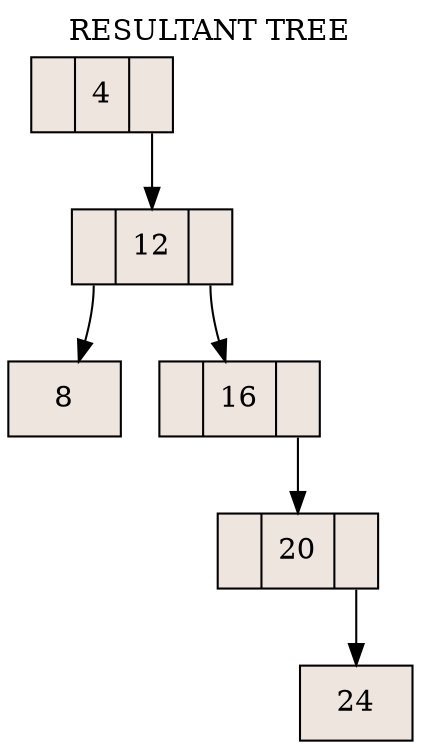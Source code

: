 digraph grafica{
labelloc="t";label ="RESULTANT TREE
"rankdir=TB;
node [shape = record, style=filled, fillcolor=seashell2];
nodo1 [ label ="<C0>|4|<C1>"];
nodo3 [ label ="<C0>|12|<C1>"];
nodo2 [ label ="8"];
nodo3:C0->nodo2
nodo4 [ label ="<C0>|16|<C1>"];
nodo5 [ label ="<C0>|20|<C1>"];
nodo6 [ label ="24"];
nodo5:C1->nodo6
nodo4:C1->nodo5
nodo3:C1->nodo4
nodo1:C1->nodo3
}
